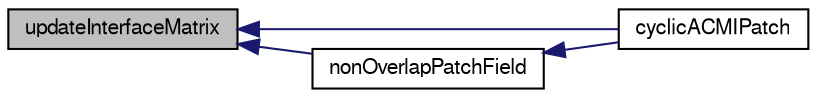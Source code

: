 digraph "updateInterfaceMatrix"
{
  bgcolor="transparent";
  edge [fontname="FreeSans",fontsize="10",labelfontname="FreeSans",labelfontsize="10"];
  node [fontname="FreeSans",fontsize="10",shape=record];
  rankdir="LR";
  Node175 [label="updateInterfaceMatrix",height=0.2,width=0.4,color="black", fillcolor="grey75", style="filled", fontcolor="black"];
  Node175 -> Node176 [dir="back",color="midnightblue",fontsize="10",style="solid",fontname="FreeSans"];
  Node176 [label="cyclicACMIPatch",height=0.2,width=0.4,color="black",URL="$a22010.html#a9fd5d26cb4c738b5b9afdf8544523658",tooltip="Return local reference cast into the cyclic AMI patch. "];
  Node175 -> Node177 [dir="back",color="midnightblue",fontsize="10",style="solid",fontname="FreeSans"];
  Node177 [label="nonOverlapPatchField",height=0.2,width=0.4,color="black",URL="$a22010.html#a182a9f010ba38dd9d4dfd9d821486d50",tooltip="Return reference to non-overlapping patchField. "];
  Node177 -> Node176 [dir="back",color="midnightblue",fontsize="10",style="solid",fontname="FreeSans"];
}

